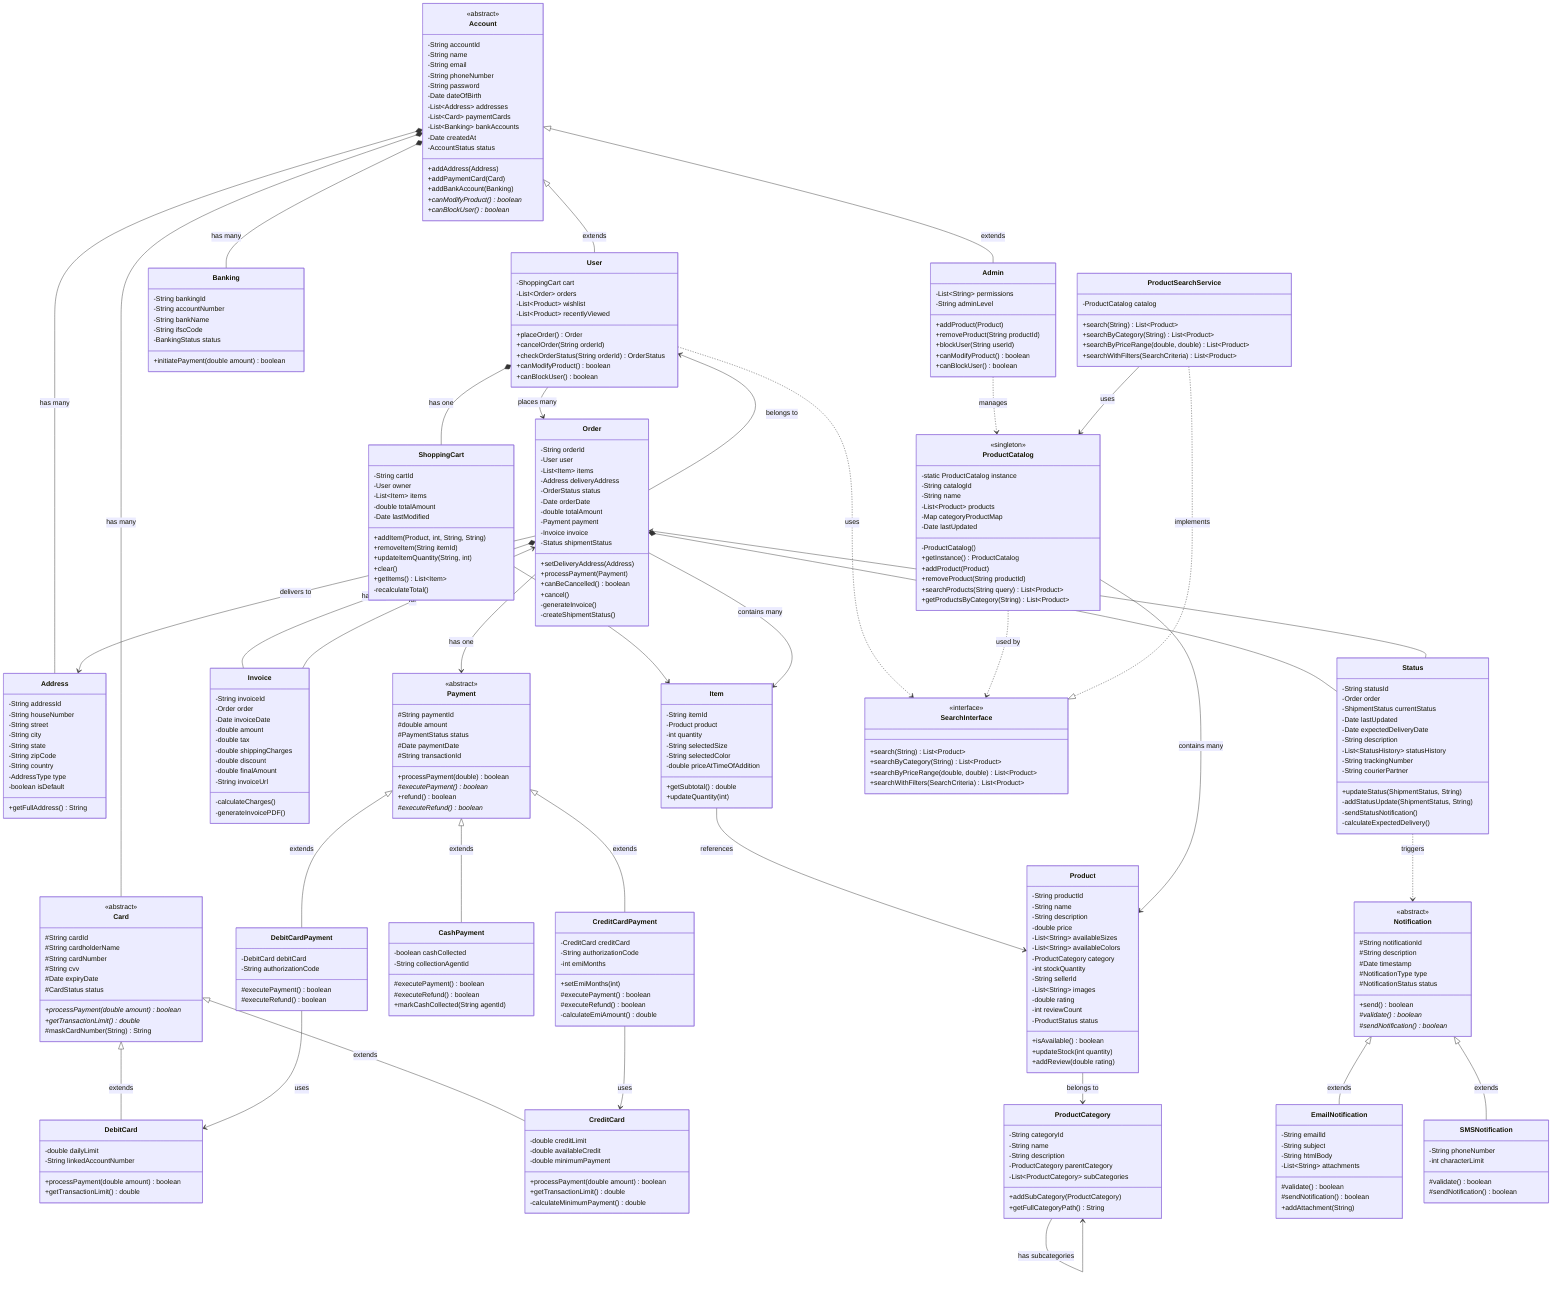 classDiagram
    %% Account Hierarchy
    class Account {
        <<abstract>>
        -String accountId
        -String name
        -String email
        -String phoneNumber
        -String password
        -Date dateOfBirth
        -List~Address~ addresses
        -List~Card~ paymentCards
        -List~Banking~ bankAccounts
        -Date createdAt
        -AccountStatus status
        +addAddress(Address)
        +addPaymentCard(Card)
        +addBankAccount(Banking)
        +canModifyProduct()* boolean
        +canBlockUser()* boolean
    }
    
    class User {
        -ShoppingCart cart
        -List~Order~ orders
        -List~Product~ wishlist
        -List~Product~ recentlyViewed
        +placeOrder() Order
        +cancelOrder(String orderId)
        +checkOrderStatus(String orderId) OrderStatus
        +canModifyProduct() boolean
        +canBlockUser() boolean
    }
    
    class Admin {
        -List~String~ permissions
        -String adminLevel
        +addProduct(Product)
        +removeProduct(String productId)
        +blockUser(String userId)
        +canModifyProduct() boolean
        +canBlockUser() boolean
    }
    
    %% Address and Payment Classes
    class Address {
        -String addressId
        -String houseNumber
        -String street
        -String city
        -String state
        -String zipCode
        -String country
        -AddressType type
        -boolean isDefault
        +getFullAddress() String
    }
    
    class Card {
        <<abstract>>
        #String cardId
        #String cardholderName
        #String cardNumber
        #String cvv
        #Date expiryDate
        #CardStatus status
        +processPayment(double amount)* boolean
        +getTransactionLimit()* double
        #maskCardNumber(String) String
    }
    
    class DebitCard {
        -double dailyLimit
        -String linkedAccountNumber
        +processPayment(double amount) boolean
        +getTransactionLimit() double
    }
    
    class CreditCard {
        -double creditLimit
        -double availableCredit
        -double minimumPayment
        +processPayment(double amount) boolean
        +getTransactionLimit() double
        -calculateMinimumPayment() double
    }
    
    class Banking {
        -String bankingId
        -String accountNumber
        -String bankName
        -String ifscCode
        -BankingStatus status
        +initiatePayment(double amount) boolean
    }
    
    %% Product Related Classes
    class ProductCatalog {
        <<singleton>>
        -static ProductCatalog instance
        -String catalogId
        -String name
        -List~Product~ products
        -Map categoryProductMap
        -Date lastUpdated
        -ProductCatalog()
        +getInstance() ProductCatalog
        +addProduct(Product)
        +removeProduct(String productId)
        +searchProducts(String query) List~Product~
        +getProductsByCategory(String) List~Product~
    }
    
    class Product {
        -String productId
        -String name
        -String description
        -double price
        -List~String~ availableSizes
        -List~String~ availableColors
        -ProductCategory category
        -int stockQuantity
        -String sellerId
        -List~String~ images
        -double rating
        -int reviewCount
        -ProductStatus status
        +isAvailable() boolean
        +updateStock(int quantity)
        +addReview(double rating)
    }
    
    class ProductCategory {
        -String categoryId
        -String name
        -String description
        -ProductCategory parentCategory
        -List~ProductCategory~ subCategories
        +addSubCategory(ProductCategory)
        +getFullCategoryPath() String
    }
    
    %% Shopping Cart and Order Classes
    class ShoppingCart {
        -String cartId
        -User owner
        -List~Item~ items
        -double totalAmount
        -Date lastModified
        +addItem(Product, int, String, String)
        +removeItem(String itemId)
        +updateItemQuantity(String, int)
        +clear()
        +getItems() List~Item~
        -recalculateTotal()
    }
    
    class Item {
        -String itemId
        -Product product
        -int quantity
        -String selectedSize
        -String selectedColor
        -double priceAtTimeOfAddition
        +getSubtotal() double
        +updateQuantity(int)
    }
    
    class Order {
        -String orderId
        -User user
        -List~Item~ items
        -Address deliveryAddress
        -OrderStatus status
        -Date orderDate
        -double totalAmount
        -Payment payment
        -Invoice invoice
        -Status shipmentStatus
        +setDeliveryAddress(Address)
        +processPayment(Payment)
        +canBeCancelled() boolean
        +cancel()
        -generateInvoice()
        -createShipmentStatus()
    }
    
    class Invoice {
        -String invoiceId
        -Order order
        -Date invoiceDate
        -double amount
        -double tax
        -double shippingCharges
        -double discount
        -double finalAmount
        -String invoiceUrl
        -calculateCharges()
        -generateInvoicePDF()
    }
    
    %% Payment Classes
    class Payment {
        <<abstract>>
        #String paymentId
        #double amount
        #PaymentStatus status
        #Date paymentDate
        #String transactionId
        +processPayment(double) boolean
        #executePayment()* boolean
        +refund() boolean
        #executeRefund()* boolean
    }
    
    class CashPayment {
        -boolean cashCollected
        -String collectionAgentId
        #executePayment() boolean
        #executeRefund() boolean
        +markCashCollected(String agentId)
    }
    
    class DebitCardPayment {
        -DebitCard debitCard
        -String authorizationCode
        #executePayment() boolean
        #executeRefund() boolean
    }
    
    class CreditCardPayment {
        -CreditCard creditCard
        -String authorizationCode
        -int emiMonths
        +setEmiMonths(int)
        #executePayment() boolean
        #executeRefund() boolean
        -calculateEmiAmount() double
    }
    
    %% Notification Classes
    class Notification {
        <<abstract>>
        #String notificationId
        #String description
        #Date timestamp
        #NotificationType type
        #NotificationStatus status
        +send() boolean
        #validate()* boolean
        #sendNotification()* boolean
    }
    
    class EmailNotification {
        -String emailId
        -String subject
        -String htmlBody
        -List~String~ attachments
        #validate() boolean
        #sendNotification() boolean
        +addAttachment(String)
    }
    
    class SMSNotification {
        -String phoneNumber
        -int characterLimit
        #validate() boolean
        #sendNotification() boolean
    }
    
    %% Status and Search Classes
    class Status {
        -String statusId
        -Order order
        -ShipmentStatus currentStatus
        -Date lastUpdated
        -Date expectedDeliveryDate
        -String description
        -List~StatusHistory~ statusHistory
        -String trackingNumber
        -String courierPartner
        +updateStatus(ShipmentStatus, String)
        -addStatusUpdate(ShipmentStatus, String)
        -sendStatusNotification()
        -calculateExpectedDelivery()
    }
    
    class SearchInterface {
        <<interface>>
        +search(String) List~Product~
        +searchByCategory(String) List~Product~
        +searchByPriceRange(double, double) List~Product~
        +searchWithFilters(SearchCriteria) List~Product~
    }
    
    class ProductSearchService {
        -ProductCatalog catalog
        +search(String) List~Product~
        +searchByCategory(String) List~Product~
        +searchByPriceRange(double, double) List~Product~
        +searchWithFilters(SearchCriteria) List~Product~
    }
    
    %% Relationships
    
    %% Inheritance relationships
    Account <|-- User : extends
    Account <|-- Admin : extends
    Card <|-- DebitCard : extends
    Card <|-- CreditCard : extends
    Payment <|-- CashPayment : extends
    Payment <|-- DebitCardPayment : extends
    Payment <|-- CreditCardPayment : extends
    Notification <|-- EmailNotification : extends
    Notification <|-- SMSNotification : extends
    
    %% Composition relationships (filled diamond - strong ownership)
    Account *-- Address : has many
    Account *-- Card : has many
    Account *-- Banking : has many
    User *-- ShoppingCart : has one
    Order *-- Invoice : has one
    Order *-- Status : has one
    
    %% Association relationships
    User --> Order : places many
    User ..> SearchInterface : uses
    Admin ..> ProductCatalog : manages
    
    ShoppingCart --> Item : contains many
    Item --> Product : references
    
    Order --> User : belongs to
    Order --> Item : contains many
    Order --> Payment : has one
    Order --> Address : delivers to
    
    Product --> ProductCategory : belongs to
    ProductCategory --> ProductCategory : has subcategories
    
    ProductCatalog --> Product : contains many
    ProductCatalog ..> SearchInterface : used by
    
    DebitCardPayment --> DebitCard : uses
    CreditCardPayment --> CreditCard : uses
    
    Status --> Order : tracks
    Status ..> Notification : triggers
    
    Invoice --> Order : for
    
    ProductSearchService ..|> SearchInterface : implements
    ProductSearchService --> ProductCatalog : uses